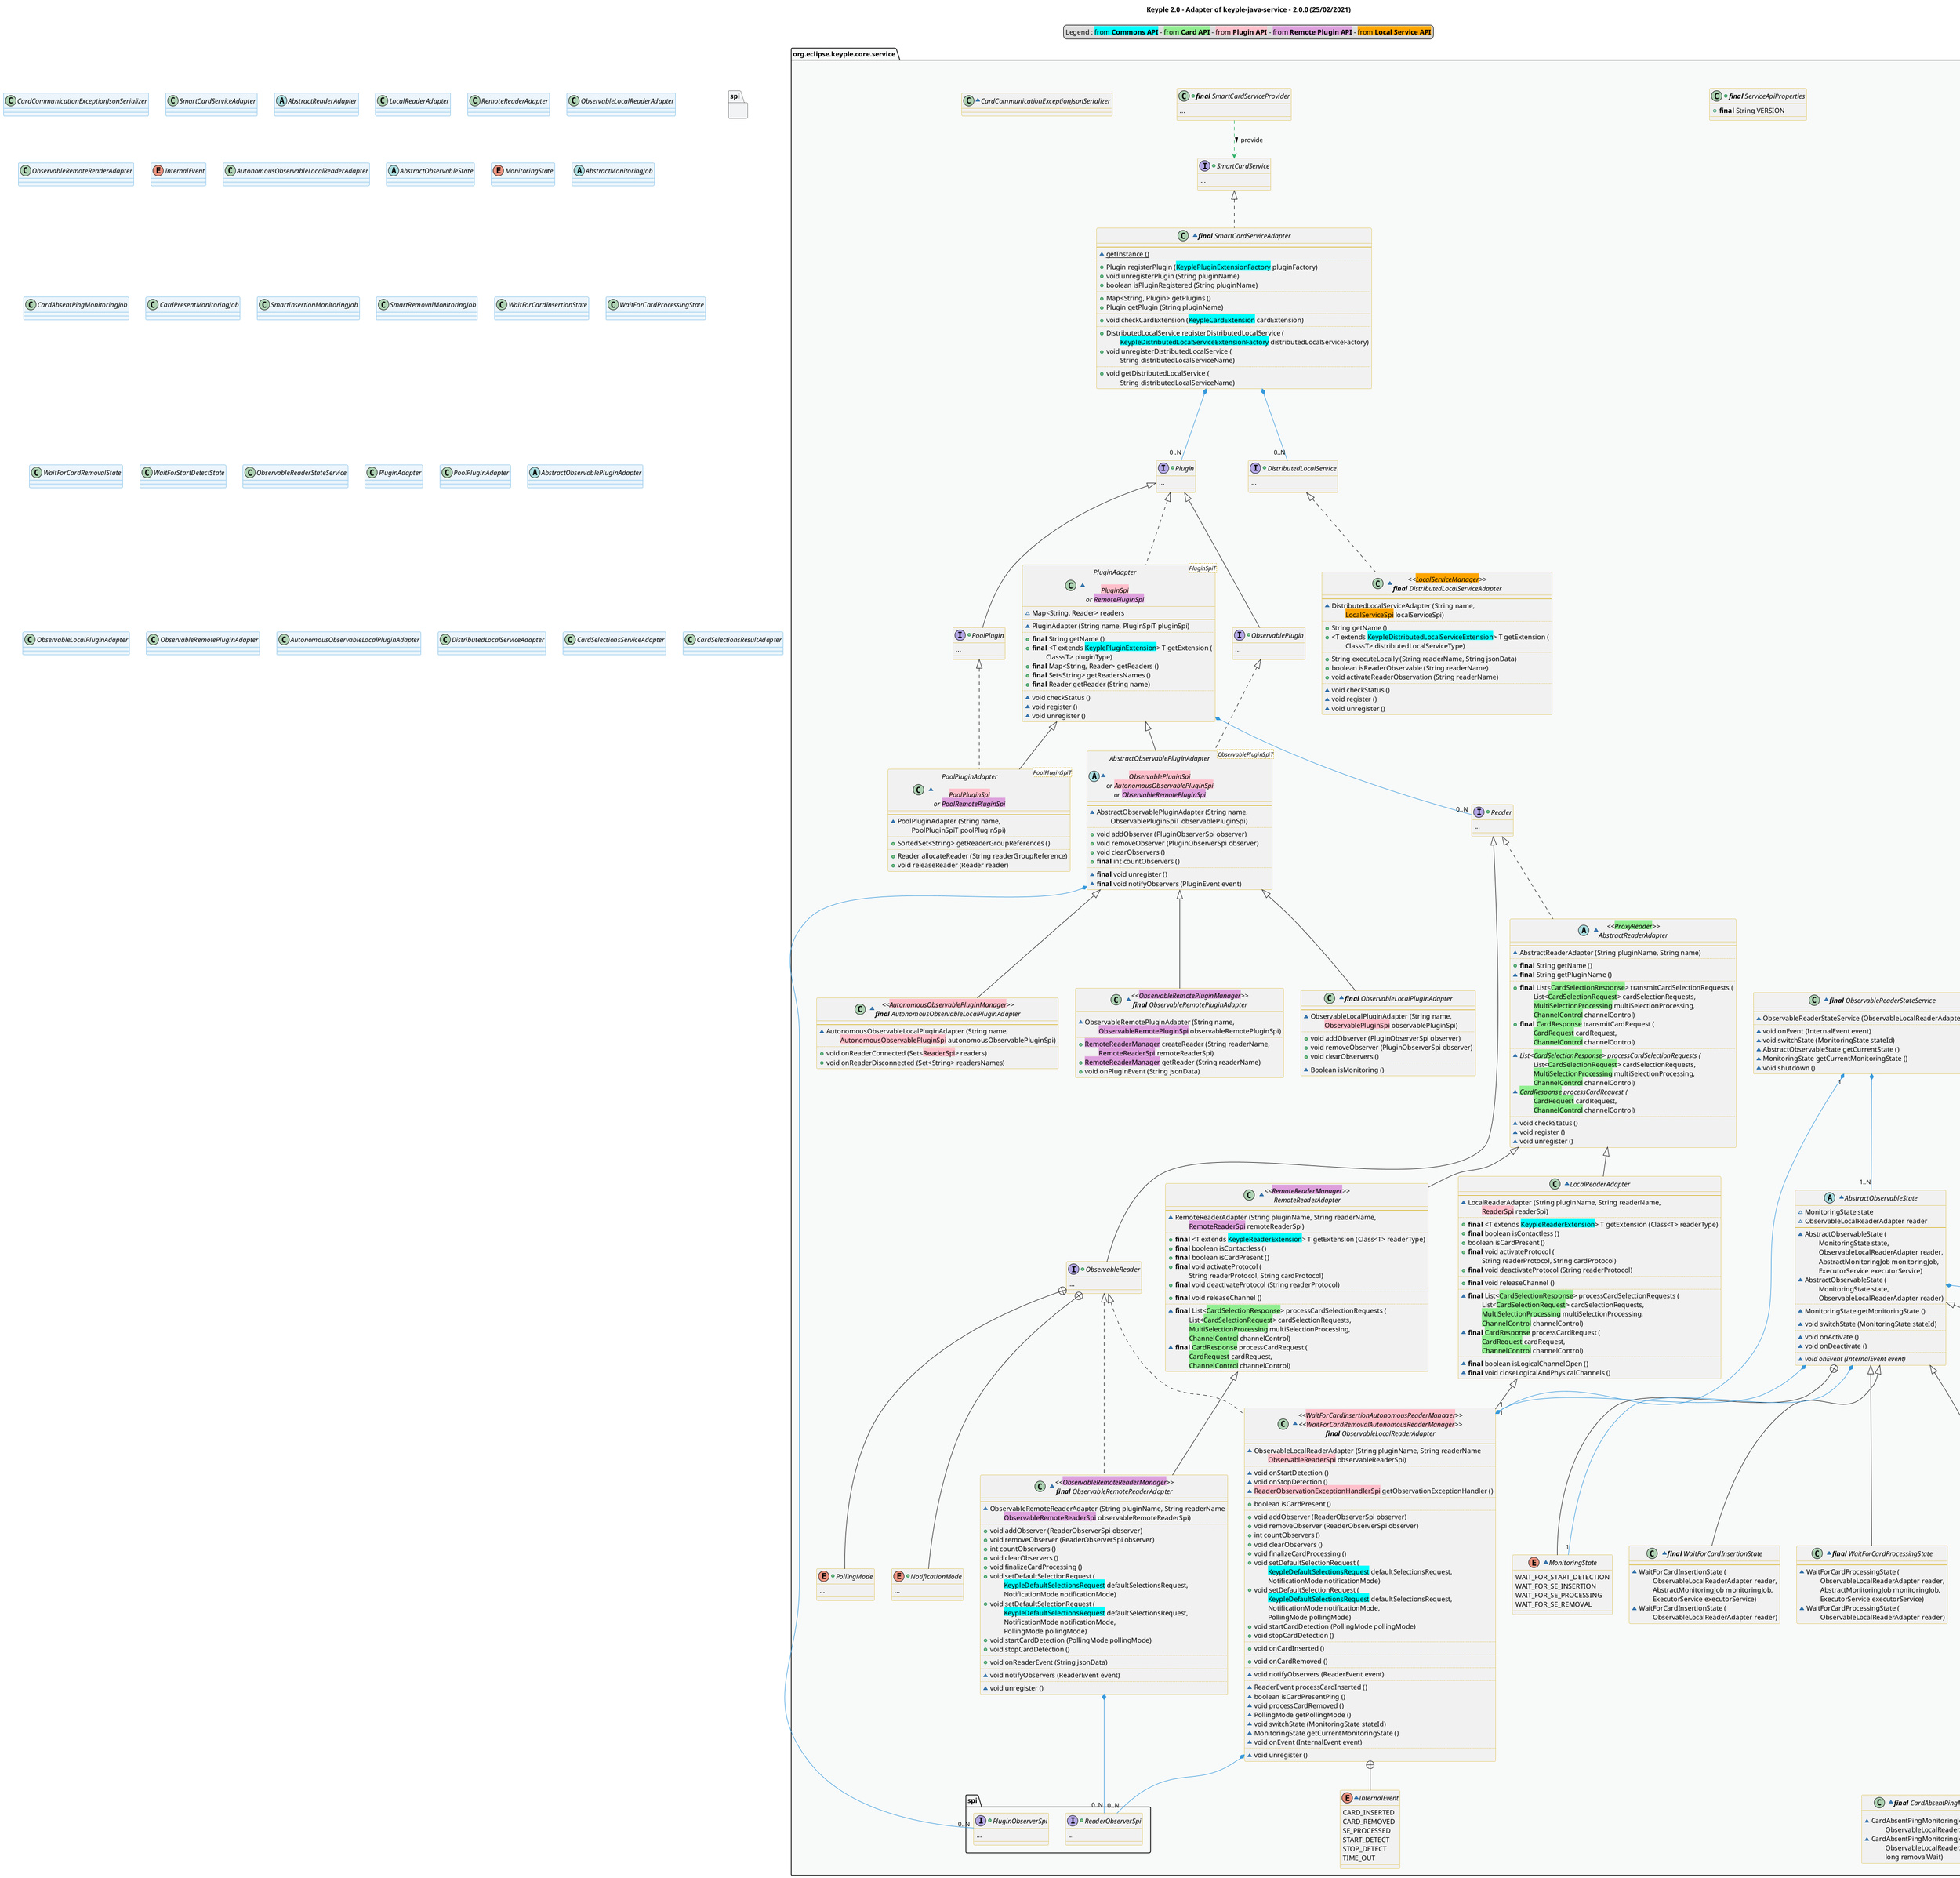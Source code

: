 @startuml
title
    Keyple 2.0 - Adapter of keyple-java-service - 2.0.0 (25/02/2021)
end title

' == THEME ==

'Couleurs issues de : https://htmlcolorcodes.com/fr/tableau-de-couleur/tableau-de-couleur-design-plat/
!define C_GREY1 F8F9F9
!define C_GREY2 F2F3F4
!define C_GREY3 E5E7E9
!define C_GREY4 D7DBDD
!define C_GREY5 CACFD2
!define C_GREY6 BDC3C7
!define C_LINK 3498DB
!define C_USE 27AE60

skinparam Shadowing false
skinparam ClassFontStyle italic
skinparam ClassBorderColor #D4AC0D
skinparam stereotypeABorderColor #A9DCDF
skinparam stereotypeIBorderColor #B4A7E5
skinparam stereotypeCBorderColor #ADD1B2
skinparam stereotypeEBorderColor #EB93DF
' Red
skinparam ClassBackgroundColor<<red>> #FDEDEC
skinparam ClassBorderColor<<red>> #E74C3C
hide <<red>> stereotype
' Purple
skinparam ClassBackgroundColor<<purple>> #F4ECF7
skinparam ClassBorderColor<<purple>> #8E44AD
hide <<purple>> stereotype
' blue
skinparam ClassBackgroundColor<<blue>> #EBF5FB
skinparam ClassBorderColor<<blue>> #3498DB
hide <<blue>> stereotype
' Green
skinparam ClassBackgroundColor<<green>> #E9F7EF
skinparam ClassBorderColor<<green>> #27AE60
hide <<green>> stereotype
' Grey
skinparam ClassBackgroundColor<<grey>> #EAECEE
skinparam ClassBorderColor<<grey>> #2C3E50
hide <<grey>> stereotype

' == CONTENT ==

legend top
    Legend : <back:cyan>from **Commons API**</back> - <back:lightGreen>from **Card API**</back> - <back:pink>from **Plugin API**</back> - <back:plum>from **Remote Plugin API**</back> - <back:orange>from **Local Service API**</back>
end legend

package "org.eclipse.keyple.core.service" as service {
    ' SPI
    package spi {
        +interface PluginObserverSpi {
            ...
        }
        +interface ReaderObserverSpi {
            ...
        }
    }
    ' SERVICE
    +class "**final** ServiceApiProperties" as ApiProperties {
        +{static} **final** String VERSION
    }
    +class "**final** SmartCardServiceProvider" as SmartCardServiceProvider {
        ...
    }
    +interface SmartCardService {
        ...
    }
    +interface Plugin {
        ...
    }
    +interface DistributedLocalService {
        ...
    }
    +interface ObservablePlugin extends Plugin {
        ...
    }
    +interface PoolPlugin extends Plugin {
        ...
    }
    +interface Reader {
        ...
    }
    +interface ObservableReader extends Reader {
        ...
    }
    +enum NotificationMode {
        ...
    }
    +enum PollingMode {
        ...
    }

    ' ADAPTERS
    ~class CardCommunicationExceptionJsonSerializer {
    }
    ~class "**final** SmartCardServiceAdapter" as SmartCardServiceAdapter implements SmartCardService {
        --
        ~{static} getInstance ()
        ..
        +Plugin registerPlugin (<back:cyan>KeyplePluginExtensionFactory</back> pluginFactory)
        +void unregisterPlugin (String pluginName)
        +boolean isPluginRegistered (String pluginName)
        ..
        +Map<String, Plugin> getPlugins ()
        +Plugin getPlugin (String pluginName)
        ..
        +void checkCardExtension (<back:cyan>KeypleCardExtension</back> cardExtension)
        ..
        +DistributedLocalService registerDistributedLocalService (
            \t<back:cyan>KeypleDistributedLocalServiceExtensionFactory</back> distributedLocalServiceFactory)
        +void unregisterDistributedLocalService (
            \tString distributedLocalServiceName)
        ..
        +void getDistributedLocalService (
            \tString distributedLocalServiceName)
    }
    ' PLUGIN
    ~class "PluginAdapter\n\n<back:pink>PluginSpi</back>\nor <back:plum>RemotePluginSpi</back>" as PluginAdapter<PluginSpiT> implements Plugin {
        ~Map<String, Reader> readers
        --
        ~PluginAdapter (String name, PluginSpiT pluginSpi)
        ..
        +**final** String getName ()
        +**final** <T extends <back:cyan>KeyplePluginExtension</back>> T getExtension (
            \tClass<T> pluginType)
        +**final** Map<String, Reader> getReaders ()
        +**final** Set<String> getReadersNames ()
        +**final** Reader getReader (String name)
        ..
        ~void checkStatus ()
        ~void register ()
        ~void unregister ()
    }
    ~class "<<<back:orange>LocalServiceManager</back>>>\n**final** DistributedLocalServiceAdapter" as DistributedLocalServiceAdapter implements DistributedLocalService {
        --
        ~DistributedLocalServiceAdapter (String name,
            \t<back:orange>LocalServiceSpi</back> localServiceSpi)
        ..
        +String getName ()
        +<T extends <back:cyan>KeypleDistributedLocalServiceExtension</back>> T getExtension (
            \tClass<T> distributedLocalServiceType)
        ..
        +String executeLocally (String readerName, String jsonData)
        +boolean isReaderObservable (String readerName)
        +void activateReaderObservation (String readerName)
        ..
        ~void checkStatus ()
        ~void register ()
        ~void unregister ()
    }
    ~class "PoolPluginAdapter\n\n<back:pink>PoolPluginSpi</back>\nor <back:plum>PoolRemotePluginSpi</back>" as PoolPluginAdapter<PoolPluginSpiT> extends PluginAdapter implements PoolPlugin {
        --
        ~PoolPluginAdapter (String name,
            \tPoolPluginSpiT poolPluginSpi)
        ..
        +SortedSet<String> getReaderGroupReferences ()
        ..
        +Reader allocateReader (String readerGroupReference)
        +void releaseReader (Reader reader)
    }
    ~abstract class "AbstractObservablePluginAdapter\n\n<back:pink>ObservablePluginSpi</back>\nor <back:pink>AutonomousObservablePluginSpi</back>\nor <back:plum>ObservableRemotePluginSpi</back>" as AbstractObservablePluginAdapter<ObservablePluginSpiT> extends PluginAdapter implements ObservablePlugin {
        --
        ~AbstractObservablePluginAdapter (String name,
            \tObservablePluginSpiT observablePluginSpi)
        ..
        +void addObserver (PluginObserverSpi observer)
        +void removeObserver (PluginObserverSpi observer)
        +void clearObservers ()
        +**final** int countObservers ()
        ..
        ~**final** void unregister ()
        ~**final** void notifyObservers (PluginEvent event)
    }
    ~class "<<<back:plum>ObservableRemotePluginManager</back>>>\n**final** ObservableRemotePluginAdapter" as ObservableRemotePluginAdapter extends AbstractObservablePluginAdapter {
        --
        ~ObservableRemotePluginAdapter (String name,
            \t<back:plum>ObservableRemotePluginSpi</back> observableRemotePluginSpi)
        ..
        +<back:plum>RemoteReaderManager</back> createReader (String readerName,
            \t<back:plum>RemoteReaderSpi</back> remoteReaderSpi)
        +<back:plum>RemoteReaderManager</back> getReader (String readerName)
        +void onPluginEvent (String jsonData)
    }
    ~class "**final** ObservableLocalPluginAdapter" as ObservableLocalPluginAdapter extends AbstractObservablePluginAdapter {
        --
        ~ObservableLocalPluginAdapter (String name,
            \t<back:pink>ObservablePluginSpi</back> observablePluginSpi)
        ..
        +void addObserver (PluginObserverSpi observer)
        +void removeObserver (PluginObserverSpi observer)
        +void clearObservers ()
        ..
        ~Boolean isMonitoring ()
    }
    ~class "<<<back:pink>AutonomousObservablePluginManager</back>>>\n**final** AutonomousObservableLocalPluginAdapter" as AutonomousObservableLocalPluginAdapter extends AbstractObservablePluginAdapter {
        --
        ~AutonomousObservableLocalPluginAdapter (String name,
            \t<back:pink>AutonomousObservablePluginSpi</back> autonomousObservablePluginSpi)
        ..
        +void onReaderConnected (Set<<back:pink>ReaderSpi</back>> readers)
        +void onReaderDisconnected (Set<String> readersNames)
    }
    ' READERS
    ~abstract class "<<<back:lightGreen>ProxyReader</back>>>\nAbstractReaderAdapter" as AbstractReaderAdapter implements Reader {
        --
        ~AbstractReaderAdapter (String pluginName, String name)
        ..
        +**final** String getName ()
        ~**final** String getPluginName ()
        ..
        +**final** List<<back:lightGreen>CardSelectionResponse</back>> transmitCardSelectionRequests (
            \tList<<back:lightGreen>CardSelectionRequest</back>> cardSelectionRequests,
            \t<back:lightGreen>MultiSelectionProcessing</back> multiSelectionProcessing,
            \t<back:lightGreen>ChannelControl</back> channelControl)
        +**final** <back:lightGreen>CardResponse</back> transmitCardRequest (
            \t<back:lightGreen>CardRequest</back> cardRequest,
            \t<back:lightGreen>ChannelControl</back> channelControl)
        ..
        ~{abstract} List<<back:lightGreen>CardSelectionResponse</back>> processCardSelectionRequests (
            \tList<<back:lightGreen>CardSelectionRequest</back>> cardSelectionRequests,
            \t<back:lightGreen>MultiSelectionProcessing</back> multiSelectionProcessing,
            \t<back:lightGreen>ChannelControl</back> channelControl)
        ~{abstract} <back:lightGreen>CardResponse</back> processCardRequest (
            \t<back:lightGreen>CardRequest</back> cardRequest,
            \t<back:lightGreen>ChannelControl</back> channelControl)
        ..
        ~void checkStatus ()
        ~void register ()
        ~void unregister ()
    }
    ~class LocalReaderAdapter extends AbstractReaderAdapter {
        --
        ~LocalReaderAdapter (String pluginName, String readerName,
            \t<back:pink>ReaderSpi</back> readerSpi)
        ..
        +**final** <T extends <back:cyan>KeypleReaderExtension</back>> T getExtension (Class<T> readerType)
        +**final** boolean isContactless ()
        +boolean isCardPresent ()
        +**final** void activateProtocol (
            \tString readerProtocol, String cardProtocol)
        +**final** void deactivateProtocol (String readerProtocol)
        ..
        +**final** void releaseChannel ()
        ..
        ~**final** List<<back:lightGreen>CardSelectionResponse</back>> processCardSelectionRequests (
            \tList<<back:lightGreen>CardSelectionRequest</back>> cardSelectionRequests,
            \t<back:lightGreen>MultiSelectionProcessing</back> multiSelectionProcessing,
            \t<back:lightGreen>ChannelControl</back> channelControl)
        ~**final** <back:lightGreen>CardResponse</back> processCardRequest (
            \t<back:lightGreen>CardRequest</back> cardRequest,
            \t<back:lightGreen>ChannelControl</back> channelControl)
        ..
        ~**final** boolean isLogicalChannelOpen ()
        ~**final** void closeLogicalAndPhysicalChannels ()
    }
    ~class "<<<back:plum>RemoteReaderManager</back>>>\nRemoteReaderAdapter" as RemoteReaderAdapter extends AbstractReaderAdapter {
        --
        ~RemoteReaderAdapter (String pluginName, String readerName,
            \t<back:plum>RemoteReaderSpi</back> remoteReaderSpi)
        ..
        +**final** <T extends <back:cyan>KeypleReaderExtension</back>> T getExtension (Class<T> readerType)
        +**final** boolean isContactless ()
        +**final** boolean isCardPresent ()
        +**final** void activateProtocol (
            \tString readerProtocol, String cardProtocol)
        +**final** void deactivateProtocol (String readerProtocol)
        ..
        +**final** void releaseChannel ()
        ..
        ~**final** List<<back:lightGreen>CardSelectionResponse</back>> processCardSelectionRequests (
            \tList<<back:lightGreen>CardSelectionRequest</back>> cardSelectionRequests,
            \t<back:lightGreen>MultiSelectionProcessing</back> multiSelectionProcessing,
            \t<back:lightGreen>ChannelControl</back> channelControl)
        ~**final** <back:lightGreen>CardResponse</back> processCardRequest (
            \t<back:lightGreen>CardRequest</back> cardRequest,
            \t<back:lightGreen>ChannelControl</back> channelControl)
    }
    ~class "<<<back:pink>WaitForCardInsertionAutonomousReaderManager</back>>>\n<<<back:pink>WaitForCardRemovalAutonomousReaderManager</back>>>\n**final** ObservableLocalReaderAdapter" as ObservableLocalReaderAdapter extends LocalReaderAdapter implements ObservableReader {
        --
        ~ObservableLocalReaderAdapter (String pluginName, String readerName
            \t<back:pink>ObservableReaderSpi</back> observableReaderSpi)
        ..
        ~void onStartDetection ()
        ~void onStopDetection ()
        ~<back:pink>ReaderObservationExceptionHandlerSpi</back> getObservationExceptionHandler ()
        ..
        +boolean isCardPresent ()
        ..
        +void addObserver (ReaderObserverSpi observer)
        +void removeObserver (ReaderObserverSpi observer)
        +int countObservers ()
        +void clearObservers ()
        +void finalizeCardProcessing ()
        +void setDefaultSelectionRequest (
            \t<back:cyan>KeypleDefaultSelectionsRequest</back> defaultSelectionsRequest,
            \tNotificationMode notificationMode)
        +void setDefaultSelectionRequest (
            \t<back:cyan>KeypleDefaultSelectionsRequest</back> defaultSelectionsRequest,
            \tNotificationMode notificationMode,
            \tPollingMode pollingMode)
        +void startCardDetection (PollingMode pollingMode)
        +void stopCardDetection ()
        ..
        +void onCardInserted ()
        ..
        +void onCardRemoved ()
        ..
        ~void notifyObservers (ReaderEvent event)
        ..
        ~ReaderEvent processCardInserted ()
        ~boolean isCardPresentPing ()
        ~void processCardRemoved ()
        ~PollingMode getPollingMode ()
        ~void switchState (MonitoringState stateId)
        ~MonitoringState getCurrentMonitoringState ()
        ~void onEvent (InternalEvent event)
        ..
        ~void unregister ()
    }
    ~enum InternalEvent {
        CARD_INSERTED
        CARD_REMOVED
        SE_PROCESSED
        START_DETECT
        STOP_DETECT
        TIME_OUT
    }
    ~class "<<<back:plum>ObservableRemoteReaderManager</back>>>\n**final** ObservableRemoteReaderAdapter" as ObservableRemoteReaderAdapter extends RemoteReaderAdapter implements ObservableReader {
        --
        ~ObservableRemoteReaderAdapter (String pluginName, String readerName
            \t<back:plum>ObservableRemoteReaderSpi</back> observableRemoteReaderSpi)
        ..
        +void addObserver (ReaderObserverSpi observer)
        +void removeObserver (ReaderObserverSpi observer)
        +int countObservers ()
        +void clearObservers ()
        +void finalizeCardProcessing ()
        +void setDefaultSelectionRequest (
            \t<back:cyan>KeypleDefaultSelectionsRequest</back> defaultSelectionsRequest,
            \tNotificationMode notificationMode)
        +void setDefaultSelectionRequest (
            \t<back:cyan>KeypleDefaultSelectionsRequest</back> defaultSelectionsRequest,
            \tNotificationMode notificationMode,
            \tPollingMode pollingMode)
        +void startCardDetection (PollingMode pollingMode)
        +void stopCardDetection ()
        ..
        +void onReaderEvent (String jsonData)
        ..
        ~void notifyObservers (ReaderEvent event)
        ..
        ~void unregister ()
    }

    ' AUTOMATE
    ~class "**final** ObservableReaderStateService" as ObservableReaderStateService {
        --
        ~ObservableReaderStateService (ObservableLocalReaderAdapter reader)
        ..
        ~void onEvent (InternalEvent event)
        ~void switchState (MonitoringState stateId)
        ~AbstractObservableState getCurrentState ()
        ~MonitoringState getCurrentMonitoringState ()
        ~void shutdown ()
    }
    ~abstract class AbstractObservableState {
        ~MonitoringState state
        ~ObservableLocalReaderAdapter reader
        --
        ~AbstractObservableState (
            \tMonitoringState state,
            \tObservableLocalReaderAdapter reader,
            \tAbstractMonitoringJob monitoringJob,
            \tExecutorService executorService)
        ~AbstractObservableState (
            \tMonitoringState state,
            \tObservableLocalReaderAdapter reader)
        ..
        ~MonitoringState getMonitoringState ()
        ..
        ~void switchState (MonitoringState stateId)
        ..
        ~void onActivate ()
        ~void onDeactivate ()
        ..
        ~{abstract} void onEvent (InternalEvent event)
    }
    together {
        ~enum MonitoringState {
            WAIT_FOR_START_DETECTION
            WAIT_FOR_SE_INSERTION
            WAIT_FOR_SE_PROCESSING
            WAIT_FOR_SE_REMOVAL
        }
        ~class "**final** WaitForCardInsertionState" as WaitForCardInsertionState extends AbstractObservableState {
            --
            ~WaitForCardInsertionState (
                \tObservableLocalReaderAdapter reader,
                \tAbstractMonitoringJob monitoringJob,
                \tExecutorService executorService)
            ~WaitForCardInsertionState (
                \tObservableLocalReaderAdapter reader)
        }
        ~class "**final** WaitForCardProcessingState" as WaitForCardProcessingState extends AbstractObservableState {
            --
            ~WaitForCardProcessingState (
                \tObservableLocalReaderAdapter reader,
                \tAbstractMonitoringJob monitoringJob,
                \tExecutorService executorService)
            ~WaitForCardProcessingState (
                \tObservableLocalReaderAdapter reader)
        }
        ~class "**final** WaitForCardRemovalState" as WaitForCardRemovalState extends AbstractObservableState {
            --
            ~WaitForCardRemovalState (
                \tObservableLocalReaderAdapter reader,
                \tAbstractMonitoringJob monitoringJob,
                \tExecutorService executorService)
            ~WaitForCardRemovalState (
                \tObservableLocalReaderAdapter reader)
        }
        ~class "**final** WaitForStartDetectState" as WaitForStartDetectState extends AbstractObservableState {
            --
            ~WaitForStartDetectState (
                \tObservableLocalReaderAdapter reader,
                \tAbstractMonitoringJob monitoringJob,
                \tExecutorService executorService)
            ~WaitForStartDetectState (
                \tObservableLocalReaderAdapter reader)
        }
        ~abstract class AbstractMonitoringJob {
            --
            ~AbstractMonitoringJob ()
            ..
            ~{abstract} Runnable getMonitoringJob (AbstractObservableState state)
            ~{abstract} void stop ()
        }
        ~class "**final** CardAbsentPingMonitoringJob" as CardAbsentPingMonitoringJob extends AbstractMonitoringJob {
            --
            ~CardAbsentPingMonitoringJob (
                \tObservableLocalReaderAdapter reader)
            ~CardAbsentPingMonitoringJob (
                \tObservableLocalReaderAdapter reader,
                \tlong removalWait)
        }
        ~class "**final** CardPresentMonitoringJob" as CardPresentMonitoringJob extends AbstractMonitoringJob {
            --
            ~CardPresentMonitoringJob (
                \tReader reader,
                \tlong waitTimeout,
                \tboolean monitorInsertion)
        }
        ~class "**final** SmartInsertionMonitoringJob" as SmartInsertionMonitoringJob extends AbstractMonitoringJob {
            --
            ~SmartInsertionMonitoringJob (
                \t<back:pink>WaitForCardInsertionBlockingSpi</back> reader)
        }
        ~class "**final** SmartRemovalMonitoringJob" as SmartRemovalMonitoringJob extends AbstractMonitoringJob {
            --
            ~SmartRemovalMonitoringJob (
                \t<back:pink>WaitForCardRemovalBlockingSpi</back> reader)
        }
    }

    ' SELECTION
    package selection {
        +class "**final** CardSelectionsServiceFactory" as CardSelectionsServiceFactory {
            ...
        }
        +interface CardSelectionsService {
            ...
        }
        +interface CardSelectionsResult {
            ...
        }
        ' ADAPTERS
        ~class "**final** CardSelectionsServiceAdapter" as CardSelectionsServiceAdapter implements CardSelectionsService {
            --
            ~CardSelectionsServiceAdapter ()
            ~CardSelectionsServiceAdapter (MultiSelectionProcessing multiSelectionProcessing)
            ..
            +int prepareSelection (CardSelection cardSelection)
            +void prepareReleaseChannel ()
            ..
            +<back:cyan>KeypleDefaultSelectionsRequest</back> getDefaultSelectionsRequest ()
            ..
            +CardSelectionsResult processExplicitSelections (Reader reader)
            +CardSelectionsResult processDefaultSelectionsResponse (
                \t<back:cyan>KeypleDefaultSelectionsResponse</back> defaultSelectionsResponse)
        }
        ~class "**final** CardSelectionsResultAdapter" as CardSelectionsResultAdapter implements CardSelectionsResult {
            --
            ~CardSelectionsResultAdapter ()
            ..
            +boolean hasActiveSelection ()
            +int getActiveSelectionIndex ()
            +boolean hasSelectionMatched (int selectionIndex)
            ..
            +Map<Integer, SmartCard> getSmartCards ()
            +SmartCard getSmartCard (int selectionIndex)
            +SmartCard getActiveSmartCard ()
            ..
            ~void addSmartCard (int selectionIndex,
                \tSmartCard smartCard, boolean isSelected)
        }
    }
}

' Associations

SmartCardServiceProvider ..> SmartCardService #C_USE : provide >

SmartCardServiceAdapter *-- "0..N" Plugin #C_LINK
SmartCardServiceAdapter *-- "0..N" DistributedLocalService #C_LINK

ObservableReader +-- NotificationMode
ObservableReader +-- PollingMode

ObservableLocalReaderAdapter +-- InternalEvent
ObservableLocalReaderAdapter "1" *-up-* "1" ObservableReaderStateService #C_LINK

ObservableReaderStateService *-- "1..N" AbstractObservableState #C_LINK

AbstractObservableState +-- MonitoringState
AbstractObservableState *-- "1" MonitoringState #C_LINK
AbstractObservableState *-- "1" ObservableLocalReaderAdapter #C_LINK
AbstractObservableState *-- "0..1" AbstractMonitoringJob #C_LINK

PluginAdapter *-- "0..N" Reader #C_LINK

AbstractObservablePluginAdapter *-- "0..N" PluginObserverSpi #C_LINK

ObservableLocalReaderAdapter *-- "0..N" ReaderObserverSpi #C_LINK
ObservableRemoteReaderAdapter *-- "0..N" ReaderObserverSpi #C_LINK

CardSelectionsServiceFactory ..> CardSelectionsService #C_USE : create >

CardSelectionsService ..> CardSelectionsResult #C_USE : provide >

' == LAYOUT ==

'CardAPI -[hidden]- SmartCardService

' == STYLE ==

package service #C_GREY1 {}
package spi #C_GREY2 {}

class CardCommunicationExceptionJsonSerializer <<blue>>
class SmartCardServiceAdapter <<blue>>
abstract class AbstractReaderAdapter <<blue>>
class LocalReaderAdapter <<blue>>
class RemoteReaderAdapter <<blue>>
class ObservableLocalReaderAdapter <<blue>>
class ObservableRemoteReaderAdapter <<blue>>
enum InternalEvent <<blue>>
class AutonomousObservableLocalReaderAdapter <<blue>>
abstract class AbstractObservableState <<blue>>
enum MonitoringState <<blue>>
abstract class AbstractMonitoringJob <<blue>>
class CardAbsentPingMonitoringJob <<blue>>
class CardPresentMonitoringJob <<blue>>
class SmartInsertionMonitoringJob <<blue>>
class SmartRemovalMonitoringJob <<blue>>
class WaitForCardInsertionState <<blue>>
class WaitForCardProcessingState <<blue>>
class WaitForCardRemovalState <<blue>>
class WaitForStartDetectState <<blue>>
class ObservableReaderStateService <<blue>>

class PluginAdapter <<blue>>
class PoolPluginAdapter <<blue>>
abstract class AbstractObservablePluginAdapter <<blue>>
class ObservableLocalPluginAdapter <<blue>>
class ObservableRemotePluginAdapter <<blue>>
class ObservableLocalPluginAdapter <<blue>>
class AutonomousObservableLocalPluginAdapter <<blue>>
class DistributedLocalServiceAdapter <<blue>>

class CardSelectionsServiceAdapter <<blue>>
class CardSelectionsResultAdapter <<blue>>

@enduml